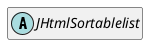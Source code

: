 @startuml
set namespaceSeparator \\
hide members
hide << alias >> circle

abstract class JHtmlSortablelist
@enduml
